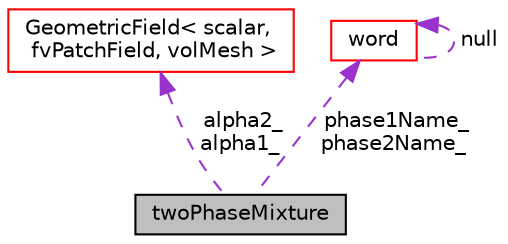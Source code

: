 digraph "twoPhaseMixture"
{
  bgcolor="transparent";
  edge [fontname="Helvetica",fontsize="10",labelfontname="Helvetica",labelfontsize="10"];
  node [fontname="Helvetica",fontsize="10",shape=record];
  Node9 [label="twoPhaseMixture",height=0.2,width=0.4,color="black", fillcolor="grey75", style="filled", fontcolor="black"];
  Node10 -> Node9 [dir="back",color="darkorchid3",fontsize="10",style="dashed",label=" alpha2_\nalpha1_" ,fontname="Helvetica"];
  Node10 [label="GeometricField\< scalar,\l fvPatchField, volMesh \>",height=0.2,width=0.4,color="red",URL="$a23249.html"];
  Node28 -> Node9 [dir="back",color="darkorchid3",fontsize="10",style="dashed",label=" phase1Name_\nphase2Name_" ,fontname="Helvetica"];
  Node28 [label="word",height=0.2,width=0.4,color="red",URL="$a29565.html",tooltip="A class for handling words, derived from string. "];
  Node28 -> Node28 [dir="back",color="darkorchid3",fontsize="10",style="dashed",label=" null" ,fontname="Helvetica"];
}
